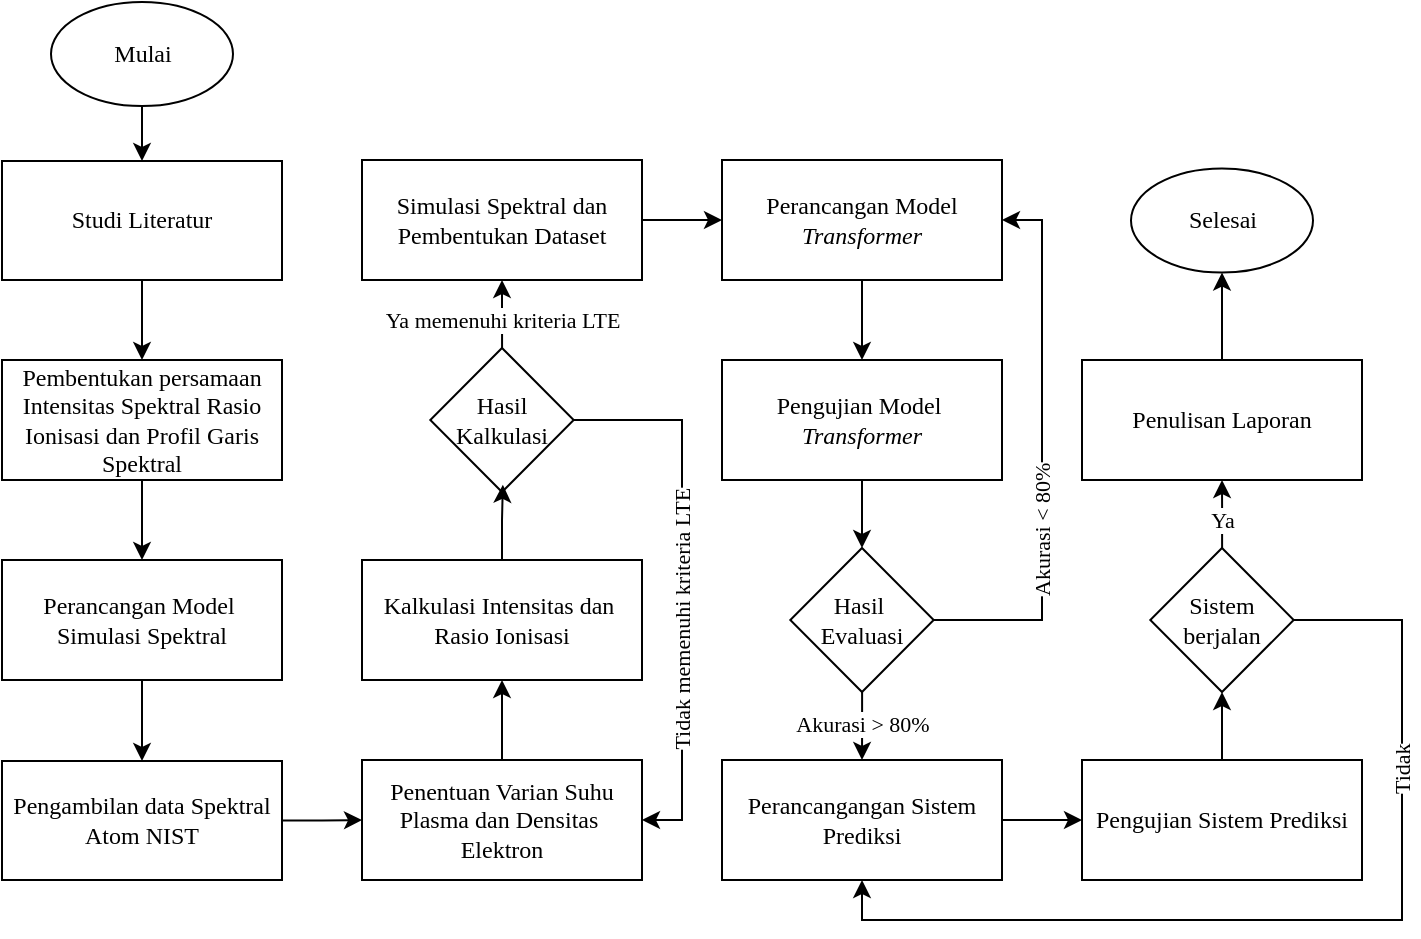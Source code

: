 <mxfile version="27.0.6">
  <diagram name="Page-1" id="wsmX6nPoZLK8XKvf34c3">
    <mxGraphModel dx="969" dy="625" grid="1" gridSize="5" guides="1" tooltips="1" connect="1" arrows="1" fold="1" page="1" pageScale="1" pageWidth="800" pageHeight="560" math="0" shadow="0">
      <root>
        <mxCell id="0" />
        <mxCell id="1" parent="0" />
        <mxCell id="WQNkgvo-gdw8YUgvqgpC-14" style="edgeStyle=orthogonalEdgeStyle;rounded=0;orthogonalLoop=1;jettySize=auto;html=1;exitX=0.5;exitY=1;exitDx=0;exitDy=0;entryX=0.5;entryY=0;entryDx=0;entryDy=0;fontFamily=Times New Roman;spacing=0;spacingTop=0;shadow=0;" edge="1" parent="1" source="WQNkgvo-gdw8YUgvqgpC-1" target="WQNkgvo-gdw8YUgvqgpC-2">
          <mxGeometry relative="1" as="geometry" />
        </mxCell>
        <mxCell id="WQNkgvo-gdw8YUgvqgpC-1" value="Mulai" style="ellipse;whiteSpace=wrap;html=1;fontFamily=Times New Roman;spacing=0;spacingTop=0;shadow=0;rotation=0;" vertex="1" parent="1">
          <mxGeometry x="84.5" y="61" width="91" height="52" as="geometry" />
        </mxCell>
        <mxCell id="WQNkgvo-gdw8YUgvqgpC-15" style="edgeStyle=orthogonalEdgeStyle;rounded=0;orthogonalLoop=1;jettySize=auto;html=1;exitX=0.5;exitY=1;exitDx=0;exitDy=0;entryX=0.5;entryY=0;entryDx=0;entryDy=0;fontFamily=Times New Roman;spacing=0;spacingTop=0;shadow=0;" edge="1" parent="1" source="WQNkgvo-gdw8YUgvqgpC-2" target="WQNkgvo-gdw8YUgvqgpC-6">
          <mxGeometry relative="1" as="geometry" />
        </mxCell>
        <mxCell id="WQNkgvo-gdw8YUgvqgpC-2" value="Studi Literatur" style="rounded=0;whiteSpace=wrap;html=1;fontFamily=Times New Roman;spacing=0;spacingTop=0;shadow=0;rotation=0;imageWidth=25;imageHeight=25;" vertex="1" parent="1">
          <mxGeometry x="60" y="140.5" width="140" height="59.5" as="geometry" />
        </mxCell>
        <mxCell id="WQNkgvo-gdw8YUgvqgpC-80" style="edgeStyle=orthogonalEdgeStyle;rounded=0;orthogonalLoop=1;jettySize=auto;html=1;entryX=0.5;entryY=0;entryDx=0;entryDy=0;" edge="1" parent="1" source="WQNkgvo-gdw8YUgvqgpC-6" target="WQNkgvo-gdw8YUgvqgpC-8">
          <mxGeometry relative="1" as="geometry" />
        </mxCell>
        <mxCell id="WQNkgvo-gdw8YUgvqgpC-6" value="Pembentukan persamaan Intensitas Spektral Rasio Ionisasi dan Profil Garis Spektral" style="rounded=0;whiteSpace=wrap;html=1;fontFamily=Times New Roman;spacing=0;spacingTop=0;shadow=0;rotation=0;imageWidth=25;imageHeight=25;" vertex="1" parent="1">
          <mxGeometry x="60" y="240" width="140" height="60" as="geometry" />
        </mxCell>
        <mxCell id="WQNkgvo-gdw8YUgvqgpC-95" style="edgeStyle=orthogonalEdgeStyle;rounded=0;orthogonalLoop=1;jettySize=auto;html=1;" edge="1" parent="1" source="WQNkgvo-gdw8YUgvqgpC-8" target="WQNkgvo-gdw8YUgvqgpC-47">
          <mxGeometry relative="1" as="geometry" />
        </mxCell>
        <mxCell id="WQNkgvo-gdw8YUgvqgpC-8" value="Perancangan Model&amp;nbsp;&lt;div&gt;Simulasi Spektral&lt;/div&gt;" style="rounded=0;whiteSpace=wrap;html=1;fontFamily=Times New Roman;spacing=0;spacingTop=0;shadow=0;rotation=0;imageWidth=25;imageHeight=25;" vertex="1" parent="1">
          <mxGeometry x="60" y="340" width="140" height="60" as="geometry" />
        </mxCell>
        <mxCell id="WQNkgvo-gdw8YUgvqgpC-99" style="edgeStyle=orthogonalEdgeStyle;rounded=0;orthogonalLoop=1;jettySize=auto;html=1;" edge="1" parent="1" source="WQNkgvo-gdw8YUgvqgpC-11" target="WQNkgvo-gdw8YUgvqgpC-12">
          <mxGeometry relative="1" as="geometry" />
        </mxCell>
        <mxCell id="WQNkgvo-gdw8YUgvqgpC-122" style="edgeStyle=orthogonalEdgeStyle;rounded=0;orthogonalLoop=1;jettySize=auto;html=1;entryX=0;entryY=0.5;entryDx=0;entryDy=0;" edge="1" parent="1" source="WQNkgvo-gdw8YUgvqgpC-28" target="WQNkgvo-gdw8YUgvqgpC-29">
          <mxGeometry relative="1" as="geometry" />
        </mxCell>
        <mxCell id="WQNkgvo-gdw8YUgvqgpC-28" value="Perancangangan Sistem Prediksi" style="rounded=0;whiteSpace=wrap;html=1;fontFamily=Times New Roman;spacing=0;spacingTop=0;shadow=0;rotation=0;imageWidth=25;imageHeight=25;" vertex="1" parent="1">
          <mxGeometry x="420" y="440" width="140" height="60" as="geometry" />
        </mxCell>
        <mxCell id="WQNkgvo-gdw8YUgvqgpC-123" style="edgeStyle=orthogonalEdgeStyle;rounded=0;orthogonalLoop=1;jettySize=auto;html=1;entryX=0.5;entryY=1;entryDx=0;entryDy=0;" edge="1" parent="1" source="WQNkgvo-gdw8YUgvqgpC-29" target="WQNkgvo-gdw8YUgvqgpC-79">
          <mxGeometry relative="1" as="geometry" />
        </mxCell>
        <mxCell id="WQNkgvo-gdw8YUgvqgpC-29" value="Pengujian Sistem Prediksi" style="rounded=0;whiteSpace=wrap;html=1;fontFamily=Times New Roman;spacing=0;spacingTop=0;shadow=0;rotation=0;imageWidth=25;imageHeight=25;" vertex="1" parent="1">
          <mxGeometry x="600" y="440" width="140" height="60" as="geometry" />
        </mxCell>
        <mxCell id="WQNkgvo-gdw8YUgvqgpC-112" style="edgeStyle=orthogonalEdgeStyle;rounded=0;orthogonalLoop=1;jettySize=auto;html=1;entryX=0;entryY=0.5;entryDx=0;entryDy=0;" edge="1" parent="1" source="WQNkgvo-gdw8YUgvqgpC-47" target="WQNkgvo-gdw8YUgvqgpC-76">
          <mxGeometry relative="1" as="geometry" />
        </mxCell>
        <mxCell id="WQNkgvo-gdw8YUgvqgpC-47" value="Pengambilan data Spektral Atom NIST" style="whiteSpace=wrap;html=1;fontFamily=Times New Roman;spacing=0;spacingTop=0;shadow=0;rotation=0;imageWidth=25;imageHeight=25;" vertex="1" parent="1">
          <mxGeometry x="60" y="440.5" width="140" height="59.5" as="geometry" />
        </mxCell>
        <mxCell id="WQNkgvo-gdw8YUgvqgpC-116" value="Tidak memenuhi kriteria LTE" style="edgeStyle=orthogonalEdgeStyle;rounded=0;orthogonalLoop=1;jettySize=auto;html=1;entryX=1;entryY=0.5;entryDx=0;entryDy=0;fontFamily=Times New Roman;horizontal=0;spacing=0;" edge="1" parent="1">
          <mxGeometry x="0.125" relative="1" as="geometry">
            <mxPoint x="345.845" y="270" as="sourcePoint" />
            <mxPoint x="380" y="470" as="targetPoint" />
            <Array as="points">
              <mxPoint x="400" y="270" />
              <mxPoint x="400" y="470" />
            </Array>
            <mxPoint as="offset" />
          </mxGeometry>
        </mxCell>
        <mxCell id="WQNkgvo-gdw8YUgvqgpC-117" value="Ya memenuhi kriteria LTE" style="edgeStyle=orthogonalEdgeStyle;rounded=0;orthogonalLoop=1;jettySize=auto;html=1;entryX=0.5;entryY=1;entryDx=0;entryDy=0;fontFamily=Times New Roman;spacing=0;" edge="1" parent="1">
          <mxGeometry x="-0.175" relative="1" as="geometry">
            <mxPoint x="310.04" y="234.04" as="sourcePoint" />
            <mxPoint x="310" y="200" as="targetPoint" />
            <mxPoint as="offset" />
          </mxGeometry>
        </mxCell>
        <mxCell id="WQNkgvo-gdw8YUgvqgpC-48" value="Hasil Kalkulasi" style="rhombus;whiteSpace=wrap;html=1;fontFamily=Times New Roman;spacing=0;spacingTop=0;shadow=0;rotation=0;arcSize=20;strokeWidth=1;" vertex="1" parent="1">
          <mxGeometry x="274.155" y="234" width="71.69" height="72" as="geometry" />
        </mxCell>
        <mxCell id="WQNkgvo-gdw8YUgvqgpC-113" style="edgeStyle=orthogonalEdgeStyle;rounded=0;orthogonalLoop=1;jettySize=auto;html=1;entryX=0.5;entryY=1;entryDx=0;entryDy=0;" edge="1" parent="1" source="WQNkgvo-gdw8YUgvqgpC-76" target="WQNkgvo-gdw8YUgvqgpC-10">
          <mxGeometry relative="1" as="geometry" />
        </mxCell>
        <mxCell id="WQNkgvo-gdw8YUgvqgpC-76" value="Penentuan Varian Suhu Plasma dan Densitas&amp;nbsp;&lt;div&gt;Elektron&lt;/div&gt;" style="whiteSpace=wrap;html=1;fontFamily=Times New Roman;spacing=0;spacingTop=0;shadow=0;rotation=0;imageWidth=25;imageHeight=25;" vertex="1" parent="1">
          <mxGeometry x="240" y="440" width="140" height="60" as="geometry" />
        </mxCell>
        <mxCell id="WQNkgvo-gdw8YUgvqgpC-120" value="Akurasi &amp;gt; 80%" style="edgeStyle=orthogonalEdgeStyle;rounded=0;orthogonalLoop=1;jettySize=auto;html=1;fontFamily=Times New Roman;" edge="1" parent="1" source="WQNkgvo-gdw8YUgvqgpC-77" target="WQNkgvo-gdw8YUgvqgpC-28">
          <mxGeometry x="-0.176" relative="1" as="geometry">
            <mxPoint y="2" as="offset" />
          </mxGeometry>
        </mxCell>
        <mxCell id="WQNkgvo-gdw8YUgvqgpC-121" value="Akurasi &amp;lt; 80%" style="edgeStyle=orthogonalEdgeStyle;rounded=0;orthogonalLoop=1;jettySize=auto;html=1;entryX=1;entryY=0.5;entryDx=0;entryDy=0;horizontal=0;fontFamily=Times New Roman;" edge="1" parent="1" source="WQNkgvo-gdw8YUgvqgpC-77" target="WQNkgvo-gdw8YUgvqgpC-11">
          <mxGeometry x="-0.277" relative="1" as="geometry">
            <Array as="points">
              <mxPoint x="580" y="370" />
              <mxPoint x="580" y="170" />
            </Array>
            <mxPoint as="offset" />
          </mxGeometry>
        </mxCell>
        <mxCell id="WQNkgvo-gdw8YUgvqgpC-77" value="Hasil&amp;nbsp;&lt;div&gt;Evaluasi&lt;/div&gt;" style="rhombus;whiteSpace=wrap;html=1;fontFamily=Times New Roman;spacing=0;spacingTop=0;shadow=0;rotation=0;arcSize=20;" vertex="1" parent="1">
          <mxGeometry x="454.155" y="334" width="71.69" height="72" as="geometry" />
        </mxCell>
        <mxCell id="WQNkgvo-gdw8YUgvqgpC-125" style="edgeStyle=orthogonalEdgeStyle;rounded=0;orthogonalLoop=1;jettySize=auto;html=1;entryX=0.5;entryY=1;entryDx=0;entryDy=0;" edge="1" parent="1" source="WQNkgvo-gdw8YUgvqgpC-31" target="WQNkgvo-gdw8YUgvqgpC-78">
          <mxGeometry relative="1" as="geometry" />
        </mxCell>
        <mxCell id="WQNkgvo-gdw8YUgvqgpC-31" value="Penulisan Laporan" style="rounded=0;whiteSpace=wrap;html=1;fontFamily=Times New Roman;spacing=0;spacingTop=0;shadow=0;rotation=0;imageWidth=25;imageHeight=25;" vertex="1" parent="1">
          <mxGeometry x="600" y="240" width="140" height="60" as="geometry" />
        </mxCell>
        <mxCell id="WQNkgvo-gdw8YUgvqgpC-78" value="Selesai" style="ellipse;whiteSpace=wrap;html=1;fontFamily=Times New Roman;spacing=0;spacingTop=0;shadow=0;rotation=0;" vertex="1" parent="1">
          <mxGeometry x="624.5" y="144.25" width="91" height="52" as="geometry" />
        </mxCell>
        <mxCell id="WQNkgvo-gdw8YUgvqgpC-124" value="&lt;font face=&quot;Times New Roman&quot;&gt;Ya&lt;/font&gt;" style="edgeStyle=orthogonalEdgeStyle;rounded=0;orthogonalLoop=1;jettySize=auto;html=1;entryX=0.5;entryY=1;entryDx=0;entryDy=0;" edge="1" parent="1" source="WQNkgvo-gdw8YUgvqgpC-79" target="WQNkgvo-gdw8YUgvqgpC-31">
          <mxGeometry x="-0.176" relative="1" as="geometry">
            <mxPoint as="offset" />
          </mxGeometry>
        </mxCell>
        <mxCell id="WQNkgvo-gdw8YUgvqgpC-126" value="Tidak" style="edgeStyle=orthogonalEdgeStyle;rounded=0;orthogonalLoop=1;jettySize=auto;html=1;entryX=0.5;entryY=1;entryDx=0;entryDy=0;fontFamily=Times New Roman;horizontal=0;" edge="1" parent="1" source="WQNkgvo-gdw8YUgvqgpC-79" target="WQNkgvo-gdw8YUgvqgpC-28">
          <mxGeometry x="-0.477" relative="1" as="geometry">
            <Array as="points">
              <mxPoint x="760" y="370" />
              <mxPoint x="760" y="520" />
              <mxPoint x="490" y="520" />
            </Array>
            <mxPoint as="offset" />
          </mxGeometry>
        </mxCell>
        <mxCell id="WQNkgvo-gdw8YUgvqgpC-79" value="Sistem berjalan" style="rhombus;whiteSpace=wrap;html=1;fontFamily=Times New Roman;spacing=0;spacingTop=0;shadow=0;rotation=0;arcSize=20;" vertex="1" parent="1">
          <mxGeometry x="634.155" y="334" width="71.69" height="72" as="geometry" />
        </mxCell>
        <mxCell id="WQNkgvo-gdw8YUgvqgpC-118" style="edgeStyle=orthogonalEdgeStyle;rounded=0;orthogonalLoop=1;jettySize=auto;html=1;" edge="1" parent="1" source="WQNkgvo-gdw8YUgvqgpC-102" target="WQNkgvo-gdw8YUgvqgpC-11">
          <mxGeometry relative="1" as="geometry" />
        </mxCell>
        <mxCell id="WQNkgvo-gdw8YUgvqgpC-102" value="Simulasi Spektral dan Pembentukan Dataset" style="rounded=0;whiteSpace=wrap;html=1;fontFamily=Times New Roman;spacing=0;spacingTop=0;shadow=0;rotation=0;imageAspect=1;imageWidth=25;imageHeight=25;" vertex="1" parent="1">
          <mxGeometry x="240" y="140" width="140" height="60" as="geometry" />
        </mxCell>
        <mxCell id="WQNkgvo-gdw8YUgvqgpC-119" style="edgeStyle=orthogonalEdgeStyle;rounded=0;orthogonalLoop=1;jettySize=auto;html=1;entryX=0.5;entryY=0;entryDx=0;entryDy=0;" edge="1" parent="1" source="WQNkgvo-gdw8YUgvqgpC-12" target="WQNkgvo-gdw8YUgvqgpC-77">
          <mxGeometry relative="1" as="geometry" />
        </mxCell>
        <mxCell id="WQNkgvo-gdw8YUgvqgpC-12" value="Pengujian Model&amp;nbsp;&lt;div&gt;&lt;i&gt;Transformer&lt;/i&gt;&lt;/div&gt;" style="rounded=0;whiteSpace=wrap;html=1;fontFamily=Times New Roman;spacing=0;spacingTop=0;shadow=0;rotation=0;imageWidth=25;imageHeight=25;" vertex="1" parent="1">
          <mxGeometry x="420" y="240" width="140" height="60" as="geometry" />
        </mxCell>
        <mxCell id="WQNkgvo-gdw8YUgvqgpC-10" value="Kalkulasi Intensitas dan&amp;nbsp;&lt;div&gt;Rasio Ionisasi&lt;/div&gt;" style="rounded=0;whiteSpace=wrap;html=1;fontFamily=Times New Roman;spacing=0;spacingTop=0;shadow=0;rotation=0;imageAspect=1;imageWidth=25;imageHeight=25;" vertex="1" parent="1">
          <mxGeometry x="240" y="340" width="140" height="60" as="geometry" />
        </mxCell>
        <mxCell id="WQNkgvo-gdw8YUgvqgpC-11" value="Perancangan Model&lt;div&gt;&lt;i&gt;Transformer&lt;/i&gt;&lt;/div&gt;" style="rounded=0;whiteSpace=wrap;html=1;fontFamily=Times New Roman;spacing=0;spacingTop=0;shadow=0;rotation=0;imageAspect=1;imageWidth=25;imageHeight=25;" vertex="1" parent="1">
          <mxGeometry x="420" y="140" width="140" height="60" as="geometry" />
        </mxCell>
        <mxCell id="WQNkgvo-gdw8YUgvqgpC-115" style="edgeStyle=orthogonalEdgeStyle;rounded=0;orthogonalLoop=1;jettySize=auto;html=1;entryX=0.506;entryY=0.95;entryDx=0;entryDy=0;entryPerimeter=0;" edge="1" parent="1" source="WQNkgvo-gdw8YUgvqgpC-10" target="WQNkgvo-gdw8YUgvqgpC-48">
          <mxGeometry relative="1" as="geometry" />
        </mxCell>
      </root>
    </mxGraphModel>
  </diagram>
</mxfile>
